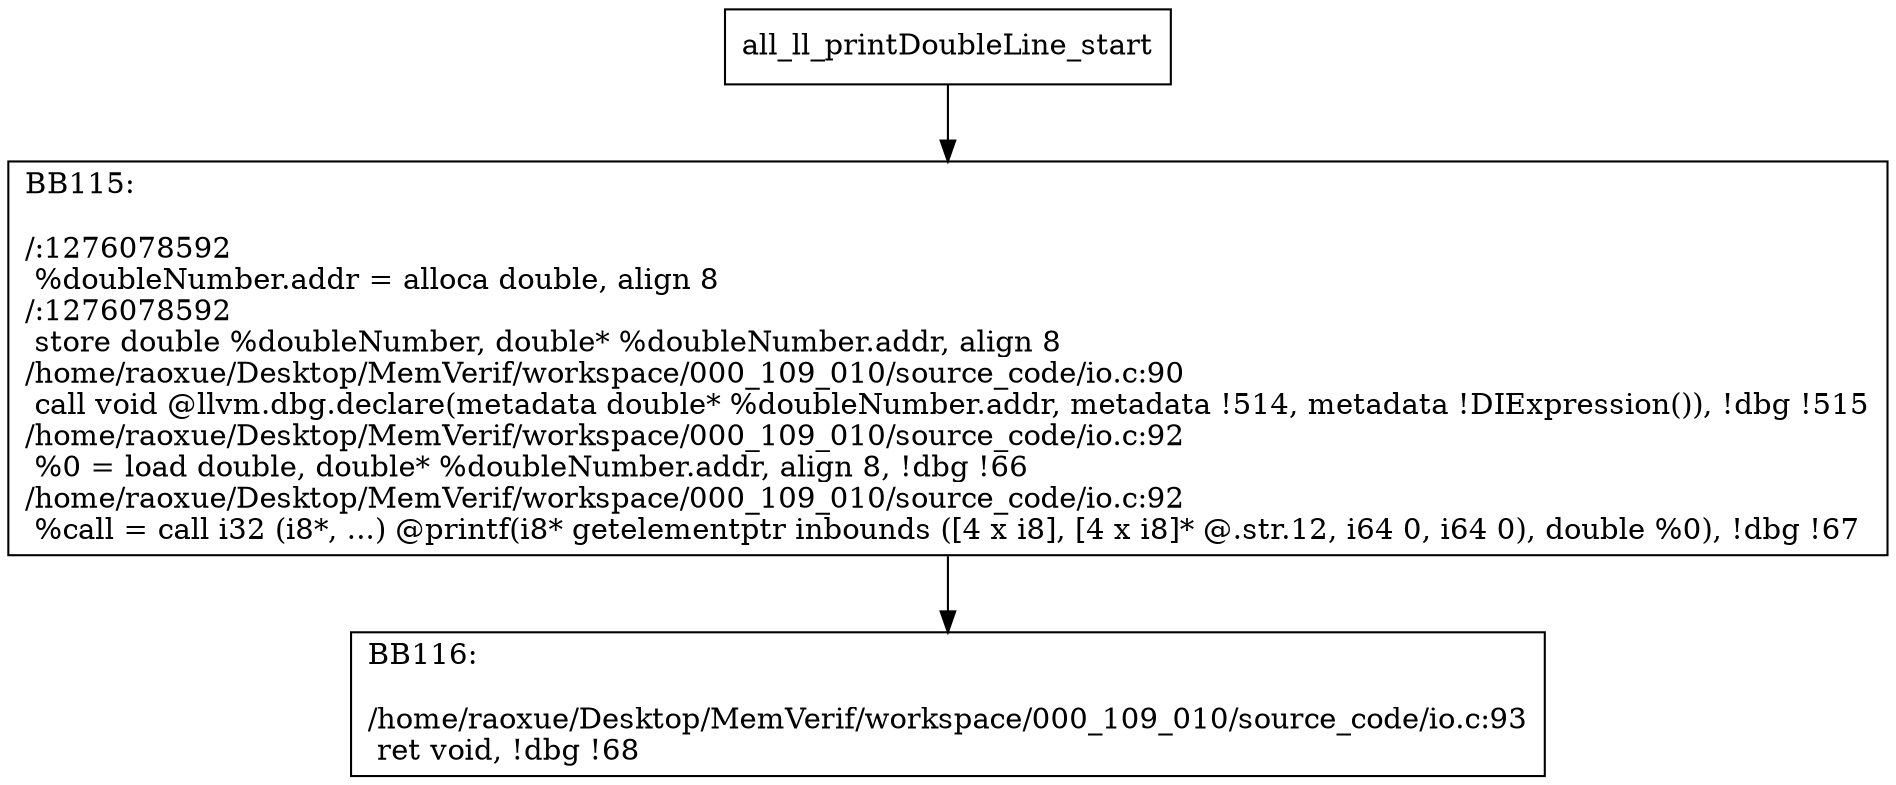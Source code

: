 digraph "CFG for'all_ll_printDoubleLine' function" {
	BBall_ll_printDoubleLine_start[shape=record,label="{all_ll_printDoubleLine_start}"];
	BBall_ll_printDoubleLine_start-> all_ll_printDoubleLineBB115;
	all_ll_printDoubleLineBB115 [shape=record, label="{BB115:\l\l/:1276078592\l
  %doubleNumber.addr = alloca double, align 8\l
/:1276078592\l
  store double %doubleNumber, double* %doubleNumber.addr, align 8\l
/home/raoxue/Desktop/MemVerif/workspace/000_109_010/source_code/io.c:90\l
  call void @llvm.dbg.declare(metadata double* %doubleNumber.addr, metadata !514, metadata !DIExpression()), !dbg !515\l
/home/raoxue/Desktop/MemVerif/workspace/000_109_010/source_code/io.c:92\l
  %0 = load double, double* %doubleNumber.addr, align 8, !dbg !66\l
/home/raoxue/Desktop/MemVerif/workspace/000_109_010/source_code/io.c:92\l
  %call = call i32 (i8*, ...) @printf(i8* getelementptr inbounds ([4 x i8], [4 x i8]* @.str.12, i64 0, i64 0), double %0), !dbg !67\l
}"];
	all_ll_printDoubleLineBB115-> all_ll_printDoubleLineBB116;
	all_ll_printDoubleLineBB116 [shape=record, label="{BB116:\l\l/home/raoxue/Desktop/MemVerif/workspace/000_109_010/source_code/io.c:93\l
  ret void, !dbg !68\l
}"];
}
